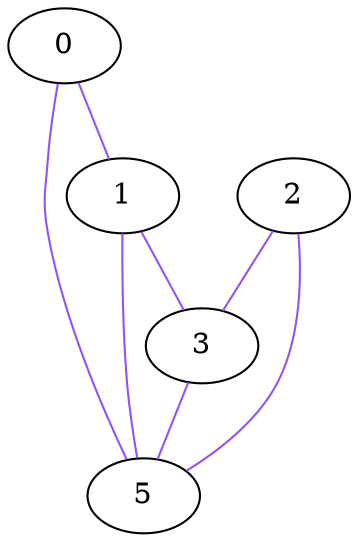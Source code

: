 graph G {
  0 -- 1 [color="#9152f7"];
  0 -- 5 [color="#9152f7"];
  1 -- 3 [color="#9152f7"];
  1 -- 5 [color="#9152f7"];
  2 -- 3 [color="#9152f7"];
  2 -- 5 [color="#9152f7"];
  3 -- 5 [color="#9152f7"];
}
